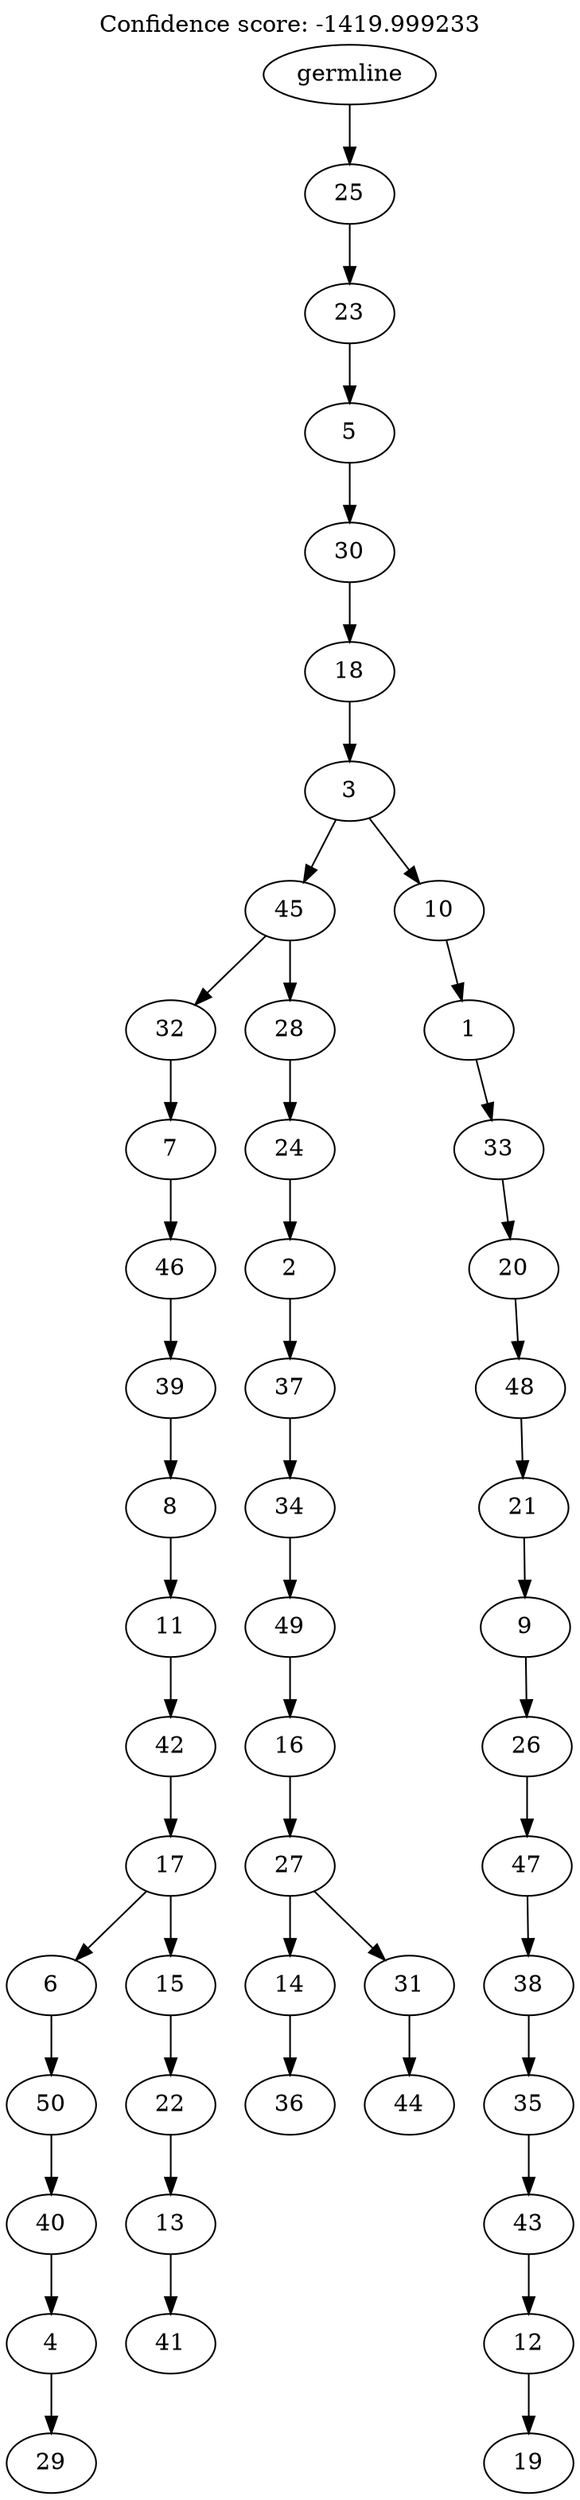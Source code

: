 digraph g {
	"49" -> "50";
	"50" [label="29"];
	"48" -> "49";
	"49" [label="4"];
	"47" -> "48";
	"48" [label="40"];
	"46" -> "47";
	"47" [label="50"];
	"44" -> "45";
	"45" [label="41"];
	"43" -> "44";
	"44" [label="13"];
	"42" -> "43";
	"43" [label="22"];
	"41" -> "42";
	"42" [label="15"];
	"41" -> "46";
	"46" [label="6"];
	"40" -> "41";
	"41" [label="17"];
	"39" -> "40";
	"40" [label="42"];
	"38" -> "39";
	"39" [label="11"];
	"37" -> "38";
	"38" [label="8"];
	"36" -> "37";
	"37" [label="39"];
	"35" -> "36";
	"36" [label="46"];
	"34" -> "35";
	"35" [label="7"];
	"32" -> "33";
	"33" [label="36"];
	"30" -> "31";
	"31" [label="44"];
	"29" -> "30";
	"30" [label="31"];
	"29" -> "32";
	"32" [label="14"];
	"28" -> "29";
	"29" [label="27"];
	"27" -> "28";
	"28" [label="16"];
	"26" -> "27";
	"27" [label="49"];
	"25" -> "26";
	"26" [label="34"];
	"24" -> "25";
	"25" [label="37"];
	"23" -> "24";
	"24" [label="2"];
	"22" -> "23";
	"23" [label="24"];
	"21" -> "22";
	"22" [label="28"];
	"21" -> "34";
	"34" [label="32"];
	"19" -> "20";
	"20" [label="19"];
	"18" -> "19";
	"19" [label="12"];
	"17" -> "18";
	"18" [label="43"];
	"16" -> "17";
	"17" [label="35"];
	"15" -> "16";
	"16" [label="38"];
	"14" -> "15";
	"15" [label="47"];
	"13" -> "14";
	"14" [label="26"];
	"12" -> "13";
	"13" [label="9"];
	"11" -> "12";
	"12" [label="21"];
	"10" -> "11";
	"11" [label="48"];
	"9" -> "10";
	"10" [label="20"];
	"8" -> "9";
	"9" [label="33"];
	"7" -> "8";
	"8" [label="1"];
	"6" -> "7";
	"7" [label="10"];
	"6" -> "21";
	"21" [label="45"];
	"5" -> "6";
	"6" [label="3"];
	"4" -> "5";
	"5" [label="18"];
	"3" -> "4";
	"4" [label="30"];
	"2" -> "3";
	"3" [label="5"];
	"1" -> "2";
	"2" [label="23"];
	"0" -> "1";
	"1" [label="25"];
	"0" [label="germline"];
	labelloc="t";
	label="Confidence score: -1419.999233";
}
